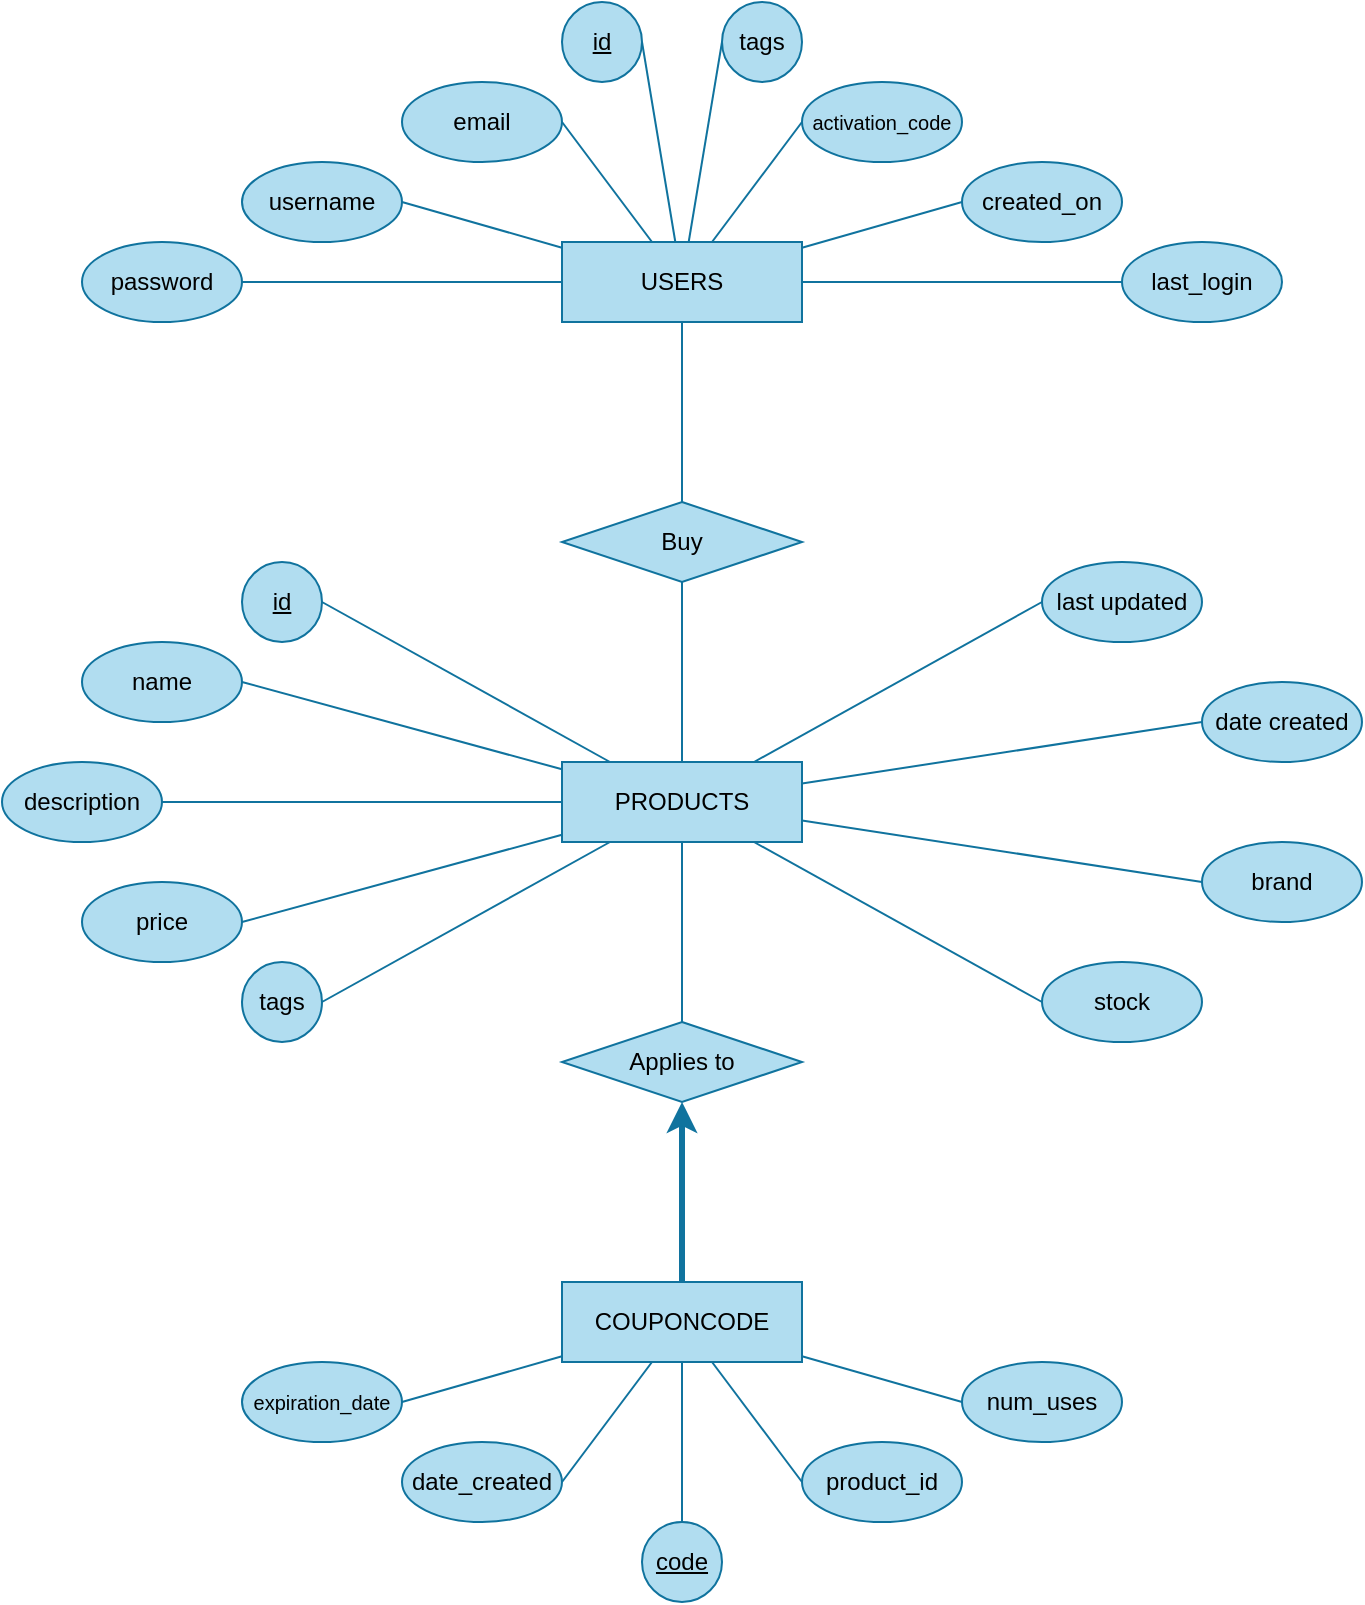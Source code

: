 <mxfile version="12.9.3" type="device"><diagram id="gQSCS6yoc4Qw6qIu7lnq" name="Page-1"><mxGraphModel dx="914" dy="794" grid="1" gridSize="10" guides="1" tooltips="1" connect="1" arrows="1" fold="1" page="1" pageScale="1" pageWidth="850" pageHeight="1100" math="0" shadow="0"><root><mxCell id="0"/><mxCell id="1" parent="0"/><mxCell id="QKiuWQUkb6VlrVZyncAm-12" style="edgeStyle=orthogonalEdgeStyle;rounded=0;orthogonalLoop=1;jettySize=auto;html=1;entryX=0.5;entryY=0;entryDx=0;entryDy=0;fillColor=#b1ddf0;strokeColor=#10739e;endArrow=none;endFill=0;" edge="1" parent="1" source="QKiuWQUkb6VlrVZyncAm-1" target="QKiuWQUkb6VlrVZyncAm-7"><mxGeometry relative="1" as="geometry"/></mxCell><mxCell id="QKiuWQUkb6VlrVZyncAm-43" style="edgeStyle=none;rounded=0;orthogonalLoop=1;jettySize=auto;html=1;entryX=1;entryY=0.5;entryDx=0;entryDy=0;endArrow=none;endFill=0;fontSize=10;fillColor=#b1ddf0;strokeColor=#10739e;" edge="1" parent="1" source="QKiuWQUkb6VlrVZyncAm-1" target="QKiuWQUkb6VlrVZyncAm-41"><mxGeometry relative="1" as="geometry"/></mxCell><mxCell id="QKiuWQUkb6VlrVZyncAm-44" style="edgeStyle=none;rounded=0;orthogonalLoop=1;jettySize=auto;html=1;entryX=0;entryY=0.5;entryDx=0;entryDy=0;endArrow=none;endFill=0;fontSize=10;fillColor=#b1ddf0;strokeColor=#10739e;" edge="1" parent="1" source="QKiuWQUkb6VlrVZyncAm-1" target="QKiuWQUkb6VlrVZyncAm-38"><mxGeometry relative="1" as="geometry"/></mxCell><mxCell id="QKiuWQUkb6VlrVZyncAm-45" style="edgeStyle=none;rounded=0;orthogonalLoop=1;jettySize=auto;html=1;entryX=0;entryY=0.5;entryDx=0;entryDy=0;endArrow=none;endFill=0;fontSize=10;fillColor=#b1ddf0;strokeColor=#10739e;" edge="1" parent="1" source="QKiuWQUkb6VlrVZyncAm-1" target="QKiuWQUkb6VlrVZyncAm-39"><mxGeometry relative="1" as="geometry"/></mxCell><mxCell id="QKiuWQUkb6VlrVZyncAm-46" style="edgeStyle=none;rounded=0;orthogonalLoop=1;jettySize=auto;html=1;entryX=0;entryY=0.5;entryDx=0;entryDy=0;endArrow=none;endFill=0;fontSize=10;fillColor=#b1ddf0;strokeColor=#10739e;" edge="1" parent="1" source="QKiuWQUkb6VlrVZyncAm-1" target="QKiuWQUkb6VlrVZyncAm-37"><mxGeometry relative="1" as="geometry"/></mxCell><mxCell id="QKiuWQUkb6VlrVZyncAm-47" style="edgeStyle=none;rounded=0;orthogonalLoop=1;jettySize=auto;html=1;entryX=1;entryY=0.5;entryDx=0;entryDy=0;endArrow=none;endFill=0;fontSize=10;fillColor=#b1ddf0;strokeColor=#10739e;" edge="1" parent="1" source="QKiuWQUkb6VlrVZyncAm-1" target="QKiuWQUkb6VlrVZyncAm-36"><mxGeometry relative="1" as="geometry"/></mxCell><mxCell id="QKiuWQUkb6VlrVZyncAm-48" style="edgeStyle=none;rounded=0;orthogonalLoop=1;jettySize=auto;html=1;entryX=1;entryY=0.5;entryDx=0;entryDy=0;endArrow=none;endFill=0;fontSize=10;fillColor=#b1ddf0;strokeColor=#10739e;" edge="1" parent="1" source="QKiuWQUkb6VlrVZyncAm-1" target="QKiuWQUkb6VlrVZyncAm-40"><mxGeometry relative="1" as="geometry"/></mxCell><mxCell id="QKiuWQUkb6VlrVZyncAm-49" style="edgeStyle=none;rounded=0;orthogonalLoop=1;jettySize=auto;html=1;entryX=1;entryY=0.5;entryDx=0;entryDy=0;endArrow=none;endFill=0;fontSize=10;fillColor=#b1ddf0;strokeColor=#10739e;" edge="1" parent="1" source="QKiuWQUkb6VlrVZyncAm-1" target="QKiuWQUkb6VlrVZyncAm-42"><mxGeometry relative="1" as="geometry"/></mxCell><mxCell id="QKiuWQUkb6VlrVZyncAm-57" style="edgeStyle=none;rounded=0;orthogonalLoop=1;jettySize=auto;html=1;entryX=0;entryY=0.5;entryDx=0;entryDy=0;endArrow=none;endFill=0;fontSize=10;fillColor=#b1ddf0;strokeColor=#10739e;" edge="1" parent="1" source="QKiuWQUkb6VlrVZyncAm-1" target="QKiuWQUkb6VlrVZyncAm-56"><mxGeometry relative="1" as="geometry"/></mxCell><mxCell id="QKiuWQUkb6VlrVZyncAm-1" value="USERS" style="rounded=0;whiteSpace=wrap;html=1;fillColor=#b1ddf0;strokeColor=#10739e;" vertex="1" parent="1"><mxGeometry x="360" y="250" width="120" height="40" as="geometry"/></mxCell><mxCell id="QKiuWQUkb6VlrVZyncAm-27" style="rounded=0;orthogonalLoop=1;jettySize=auto;html=1;entryX=1;entryY=0.5;entryDx=0;entryDy=0;endArrow=none;endFill=0;fillColor=#b1ddf0;strokeColor=#10739e;" edge="1" parent="1" source="QKiuWQUkb6VlrVZyncAm-2" target="QKiuWQUkb6VlrVZyncAm-18"><mxGeometry relative="1" as="geometry"/></mxCell><mxCell id="QKiuWQUkb6VlrVZyncAm-28" style="edgeStyle=none;rounded=0;orthogonalLoop=1;jettySize=auto;html=1;entryX=1;entryY=0.5;entryDx=0;entryDy=0;endArrow=none;endFill=0;fillColor=#b1ddf0;strokeColor=#10739e;" edge="1" parent="1" source="QKiuWQUkb6VlrVZyncAm-2" target="QKiuWQUkb6VlrVZyncAm-19"><mxGeometry relative="1" as="geometry"/></mxCell><mxCell id="QKiuWQUkb6VlrVZyncAm-29" style="edgeStyle=none;rounded=0;orthogonalLoop=1;jettySize=auto;html=1;entryX=1;entryY=0.5;entryDx=0;entryDy=0;endArrow=none;endFill=0;fillColor=#b1ddf0;strokeColor=#10739e;" edge="1" parent="1" source="QKiuWQUkb6VlrVZyncAm-2" target="QKiuWQUkb6VlrVZyncAm-20"><mxGeometry relative="1" as="geometry"/></mxCell><mxCell id="QKiuWQUkb6VlrVZyncAm-30" style="edgeStyle=none;rounded=0;orthogonalLoop=1;jettySize=auto;html=1;entryX=1;entryY=0.5;entryDx=0;entryDy=0;endArrow=none;endFill=0;fillColor=#b1ddf0;strokeColor=#10739e;" edge="1" parent="1" source="QKiuWQUkb6VlrVZyncAm-2" target="QKiuWQUkb6VlrVZyncAm-21"><mxGeometry relative="1" as="geometry"/></mxCell><mxCell id="QKiuWQUkb6VlrVZyncAm-31" style="edgeStyle=none;rounded=0;orthogonalLoop=1;jettySize=auto;html=1;entryX=1;entryY=0.5;entryDx=0;entryDy=0;endArrow=none;endFill=0;fillColor=#b1ddf0;strokeColor=#10739e;" edge="1" parent="1" source="QKiuWQUkb6VlrVZyncAm-2" target="QKiuWQUkb6VlrVZyncAm-26"><mxGeometry relative="1" as="geometry"/></mxCell><mxCell id="QKiuWQUkb6VlrVZyncAm-32" style="edgeStyle=none;rounded=0;orthogonalLoop=1;jettySize=auto;html=1;entryX=0;entryY=0.5;entryDx=0;entryDy=0;endArrow=none;endFill=0;fillColor=#b1ddf0;strokeColor=#10739e;" edge="1" parent="1" source="QKiuWQUkb6VlrVZyncAm-2" target="QKiuWQUkb6VlrVZyncAm-23"><mxGeometry relative="1" as="geometry"/></mxCell><mxCell id="QKiuWQUkb6VlrVZyncAm-33" style="edgeStyle=none;rounded=0;orthogonalLoop=1;jettySize=auto;html=1;entryX=0;entryY=0.5;entryDx=0;entryDy=0;endArrow=none;endFill=0;fillColor=#b1ddf0;strokeColor=#10739e;" edge="1" parent="1" source="QKiuWQUkb6VlrVZyncAm-2" target="QKiuWQUkb6VlrVZyncAm-24"><mxGeometry relative="1" as="geometry"/></mxCell><mxCell id="QKiuWQUkb6VlrVZyncAm-34" style="edgeStyle=none;rounded=0;orthogonalLoop=1;jettySize=auto;html=1;entryX=0;entryY=0.5;entryDx=0;entryDy=0;endArrow=none;endFill=0;fillColor=#b1ddf0;strokeColor=#10739e;" edge="1" parent="1" source="QKiuWQUkb6VlrVZyncAm-2" target="QKiuWQUkb6VlrVZyncAm-25"><mxGeometry relative="1" as="geometry"/></mxCell><mxCell id="QKiuWQUkb6VlrVZyncAm-35" style="edgeStyle=none;rounded=0;orthogonalLoop=1;jettySize=auto;html=1;entryX=0;entryY=0.5;entryDx=0;entryDy=0;endArrow=none;endFill=0;fillColor=#b1ddf0;strokeColor=#10739e;" edge="1" parent="1" source="QKiuWQUkb6VlrVZyncAm-2" target="QKiuWQUkb6VlrVZyncAm-22"><mxGeometry relative="1" as="geometry"/></mxCell><mxCell id="QKiuWQUkb6VlrVZyncAm-2" value="PRODUCTS" style="rounded=0;whiteSpace=wrap;html=1;fillColor=#b1ddf0;strokeColor=#10739e;" vertex="1" parent="1"><mxGeometry x="360" y="510" width="120" height="40" as="geometry"/></mxCell><mxCell id="QKiuWQUkb6VlrVZyncAm-16" style="edgeStyle=orthogonalEdgeStyle;rounded=0;orthogonalLoop=1;jettySize=auto;html=1;strokeWidth=3;fillColor=#b1ddf0;strokeColor=#10739e;" edge="1" parent="1" source="QKiuWQUkb6VlrVZyncAm-3" target="QKiuWQUkb6VlrVZyncAm-11"><mxGeometry relative="1" as="geometry"/></mxCell><mxCell id="QKiuWQUkb6VlrVZyncAm-59" style="edgeStyle=none;rounded=0;orthogonalLoop=1;jettySize=auto;html=1;entryX=1;entryY=0.5;entryDx=0;entryDy=0;endArrow=none;endFill=0;fontSize=10;fillColor=#b1ddf0;strokeColor=#10739e;" edge="1" parent="1" source="QKiuWQUkb6VlrVZyncAm-3" target="QKiuWQUkb6VlrVZyncAm-54"><mxGeometry relative="1" as="geometry"/></mxCell><mxCell id="QKiuWQUkb6VlrVZyncAm-60" style="edgeStyle=none;rounded=0;orthogonalLoop=1;jettySize=auto;html=1;entryX=1;entryY=0.5;entryDx=0;entryDy=0;endArrow=none;endFill=0;fontSize=10;fillColor=#b1ddf0;strokeColor=#10739e;" edge="1" parent="1" source="QKiuWQUkb6VlrVZyncAm-3" target="QKiuWQUkb6VlrVZyncAm-51"><mxGeometry relative="1" as="geometry"/></mxCell><mxCell id="QKiuWQUkb6VlrVZyncAm-61" style="edgeStyle=none;rounded=0;orthogonalLoop=1;jettySize=auto;html=1;entryX=0.5;entryY=0;entryDx=0;entryDy=0;endArrow=none;endFill=0;fontSize=10;fillColor=#b1ddf0;strokeColor=#10739e;" edge="1" parent="1" source="QKiuWQUkb6VlrVZyncAm-3" target="QKiuWQUkb6VlrVZyncAm-50"><mxGeometry relative="1" as="geometry"/></mxCell><mxCell id="QKiuWQUkb6VlrVZyncAm-62" style="edgeStyle=none;rounded=0;orthogonalLoop=1;jettySize=auto;html=1;entryX=0;entryY=0.5;entryDx=0;entryDy=0;endArrow=none;endFill=0;fontSize=10;fillColor=#b1ddf0;strokeColor=#10739e;" edge="1" parent="1" source="QKiuWQUkb6VlrVZyncAm-3" target="QKiuWQUkb6VlrVZyncAm-55"><mxGeometry relative="1" as="geometry"/></mxCell><mxCell id="QKiuWQUkb6VlrVZyncAm-63" style="edgeStyle=none;rounded=0;orthogonalLoop=1;jettySize=auto;html=1;entryX=0;entryY=0.5;entryDx=0;entryDy=0;endArrow=none;endFill=0;fontSize=10;fillColor=#b1ddf0;strokeColor=#10739e;" edge="1" parent="1" source="QKiuWQUkb6VlrVZyncAm-3" target="QKiuWQUkb6VlrVZyncAm-58"><mxGeometry relative="1" as="geometry"/></mxCell><mxCell id="QKiuWQUkb6VlrVZyncAm-3" value="COUPONCODE" style="rounded=0;whiteSpace=wrap;html=1;fillColor=#b1ddf0;strokeColor=#10739e;" vertex="1" parent="1"><mxGeometry x="360" y="770" width="120" height="40" as="geometry"/></mxCell><mxCell id="QKiuWQUkb6VlrVZyncAm-13" style="edgeStyle=orthogonalEdgeStyle;rounded=0;orthogonalLoop=1;jettySize=auto;html=1;fillColor=#b1ddf0;strokeColor=#10739e;endArrow=none;endFill=0;" edge="1" parent="1" source="QKiuWQUkb6VlrVZyncAm-7" target="QKiuWQUkb6VlrVZyncAm-2"><mxGeometry relative="1" as="geometry"/></mxCell><mxCell id="QKiuWQUkb6VlrVZyncAm-7" value="Buy" style="rhombus;whiteSpace=wrap;html=1;fillColor=#b1ddf0;strokeColor=#10739e;" vertex="1" parent="1"><mxGeometry x="360" y="380" width="120" height="40" as="geometry"/></mxCell><mxCell id="QKiuWQUkb6VlrVZyncAm-17" style="edgeStyle=orthogonalEdgeStyle;rounded=0;orthogonalLoop=1;jettySize=auto;html=1;entryX=0.5;entryY=1;entryDx=0;entryDy=0;fillColor=#b1ddf0;strokeColor=#10739e;startArrow=none;startFill=0;endArrow=none;endFill=0;" edge="1" parent="1" source="QKiuWQUkb6VlrVZyncAm-11" target="QKiuWQUkb6VlrVZyncAm-2"><mxGeometry relative="1" as="geometry"/></mxCell><mxCell id="QKiuWQUkb6VlrVZyncAm-11" value="Applies to" style="rhombus;whiteSpace=wrap;html=1;fillColor=#b1ddf0;strokeColor=#10739e;" vertex="1" parent="1"><mxGeometry x="360" y="640" width="120" height="40" as="geometry"/></mxCell><mxCell id="QKiuWQUkb6VlrVZyncAm-18" value="&lt;u&gt;id&lt;/u&gt;" style="ellipse;whiteSpace=wrap;html=1;fillColor=#b1ddf0;strokeColor=#10739e;" vertex="1" parent="1"><mxGeometry x="200" y="410" width="40" height="40" as="geometry"/></mxCell><mxCell id="QKiuWQUkb6VlrVZyncAm-19" value="name" style="ellipse;whiteSpace=wrap;html=1;fillColor=#b1ddf0;strokeColor=#10739e;" vertex="1" parent="1"><mxGeometry x="120" y="450" width="80" height="40" as="geometry"/></mxCell><mxCell id="QKiuWQUkb6VlrVZyncAm-20" value="description" style="ellipse;whiteSpace=wrap;html=1;fillColor=#b1ddf0;strokeColor=#10739e;" vertex="1" parent="1"><mxGeometry x="80" y="510" width="80" height="40" as="geometry"/></mxCell><mxCell id="QKiuWQUkb6VlrVZyncAm-21" value="price" style="ellipse;whiteSpace=wrap;html=1;fillColor=#b1ddf0;strokeColor=#10739e;" vertex="1" parent="1"><mxGeometry x="120" y="570" width="80" height="40" as="geometry"/></mxCell><mxCell id="QKiuWQUkb6VlrVZyncAm-22" value="stock" style="ellipse;whiteSpace=wrap;html=1;fillColor=#b1ddf0;strokeColor=#10739e;" vertex="1" parent="1"><mxGeometry x="600" y="610" width="80" height="40" as="geometry"/></mxCell><mxCell id="QKiuWQUkb6VlrVZyncAm-23" value="last updated" style="ellipse;whiteSpace=wrap;html=1;fillColor=#b1ddf0;strokeColor=#10739e;" vertex="1" parent="1"><mxGeometry x="600" y="410" width="80" height="40" as="geometry"/></mxCell><mxCell id="QKiuWQUkb6VlrVZyncAm-24" value="date created" style="ellipse;whiteSpace=wrap;html=1;fillColor=#b1ddf0;strokeColor=#10739e;" vertex="1" parent="1"><mxGeometry x="680" y="470" width="80" height="40" as="geometry"/></mxCell><mxCell id="QKiuWQUkb6VlrVZyncAm-25" value="brand" style="ellipse;whiteSpace=wrap;html=1;fillColor=#b1ddf0;strokeColor=#10739e;" vertex="1" parent="1"><mxGeometry x="680" y="550" width="80" height="40" as="geometry"/></mxCell><mxCell id="QKiuWQUkb6VlrVZyncAm-26" value="tags" style="ellipse;whiteSpace=wrap;html=1;fillColor=#b1ddf0;strokeColor=#10739e;" vertex="1" parent="1"><mxGeometry x="200" y="610" width="40" height="40" as="geometry"/></mxCell><mxCell id="QKiuWQUkb6VlrVZyncAm-36" value="email" style="ellipse;whiteSpace=wrap;html=1;fillColor=#b1ddf0;strokeColor=#10739e;" vertex="1" parent="1"><mxGeometry x="280" y="170" width="80" height="40" as="geometry"/></mxCell><mxCell id="QKiuWQUkb6VlrVZyncAm-37" value="last_login" style="ellipse;whiteSpace=wrap;html=1;fillColor=#b1ddf0;strokeColor=#10739e;" vertex="1" parent="1"><mxGeometry x="640" y="250" width="80" height="40" as="geometry"/></mxCell><mxCell id="QKiuWQUkb6VlrVZyncAm-38" value="activation_code" style="ellipse;whiteSpace=wrap;html=1;fontSize=10;fillColor=#b1ddf0;strokeColor=#10739e;" vertex="1" parent="1"><mxGeometry x="480" y="170" width="80" height="40" as="geometry"/></mxCell><mxCell id="QKiuWQUkb6VlrVZyncAm-39" value="created_on" style="ellipse;whiteSpace=wrap;html=1;fillColor=#b1ddf0;strokeColor=#10739e;" vertex="1" parent="1"><mxGeometry x="560" y="210" width="80" height="40" as="geometry"/></mxCell><mxCell id="QKiuWQUkb6VlrVZyncAm-40" value="username" style="ellipse;whiteSpace=wrap;html=1;fillColor=#b1ddf0;strokeColor=#10739e;" vertex="1" parent="1"><mxGeometry x="200" y="210" width="80" height="40" as="geometry"/></mxCell><mxCell id="QKiuWQUkb6VlrVZyncAm-41" value="&lt;u&gt;id&lt;/u&gt;" style="ellipse;whiteSpace=wrap;html=1;fillColor=#b1ddf0;strokeColor=#10739e;" vertex="1" parent="1"><mxGeometry x="360" y="130" width="40" height="40" as="geometry"/></mxCell><mxCell id="QKiuWQUkb6VlrVZyncAm-42" value="password" style="ellipse;whiteSpace=wrap;html=1;fillColor=#b1ddf0;strokeColor=#10739e;" vertex="1" parent="1"><mxGeometry x="120" y="250" width="80" height="40" as="geometry"/></mxCell><mxCell id="QKiuWQUkb6VlrVZyncAm-50" value="&lt;u&gt;code&lt;/u&gt;" style="ellipse;whiteSpace=wrap;html=1;fillColor=#b1ddf0;strokeColor=#10739e;" vertex="1" parent="1"><mxGeometry x="400" y="890" width="40" height="40" as="geometry"/></mxCell><mxCell id="QKiuWQUkb6VlrVZyncAm-51" value="date_created" style="ellipse;whiteSpace=wrap;html=1;fillColor=#b1ddf0;strokeColor=#10739e;" vertex="1" parent="1"><mxGeometry x="280" y="850" width="80" height="40" as="geometry"/></mxCell><mxCell id="QKiuWQUkb6VlrVZyncAm-54" value="&lt;font style=&quot;font-size: 10px&quot;&gt;expiration_date&lt;/font&gt;" style="ellipse;whiteSpace=wrap;html=1;fillColor=#b1ddf0;strokeColor=#10739e;" vertex="1" parent="1"><mxGeometry x="200" y="810" width="80" height="40" as="geometry"/></mxCell><mxCell id="QKiuWQUkb6VlrVZyncAm-55" value="product_id" style="ellipse;whiteSpace=wrap;html=1;fillColor=#b1ddf0;strokeColor=#10739e;" vertex="1" parent="1"><mxGeometry x="480" y="850" width="80" height="40" as="geometry"/></mxCell><mxCell id="QKiuWQUkb6VlrVZyncAm-56" value="tags" style="ellipse;whiteSpace=wrap;html=1;fillColor=#b1ddf0;strokeColor=#10739e;" vertex="1" parent="1"><mxGeometry x="440" y="130" width="40" height="40" as="geometry"/></mxCell><mxCell id="QKiuWQUkb6VlrVZyncAm-58" value="num_uses" style="ellipse;whiteSpace=wrap;html=1;fillColor=#b1ddf0;strokeColor=#10739e;" vertex="1" parent="1"><mxGeometry x="560" y="810" width="80" height="40" as="geometry"/></mxCell></root></mxGraphModel></diagram></mxfile>